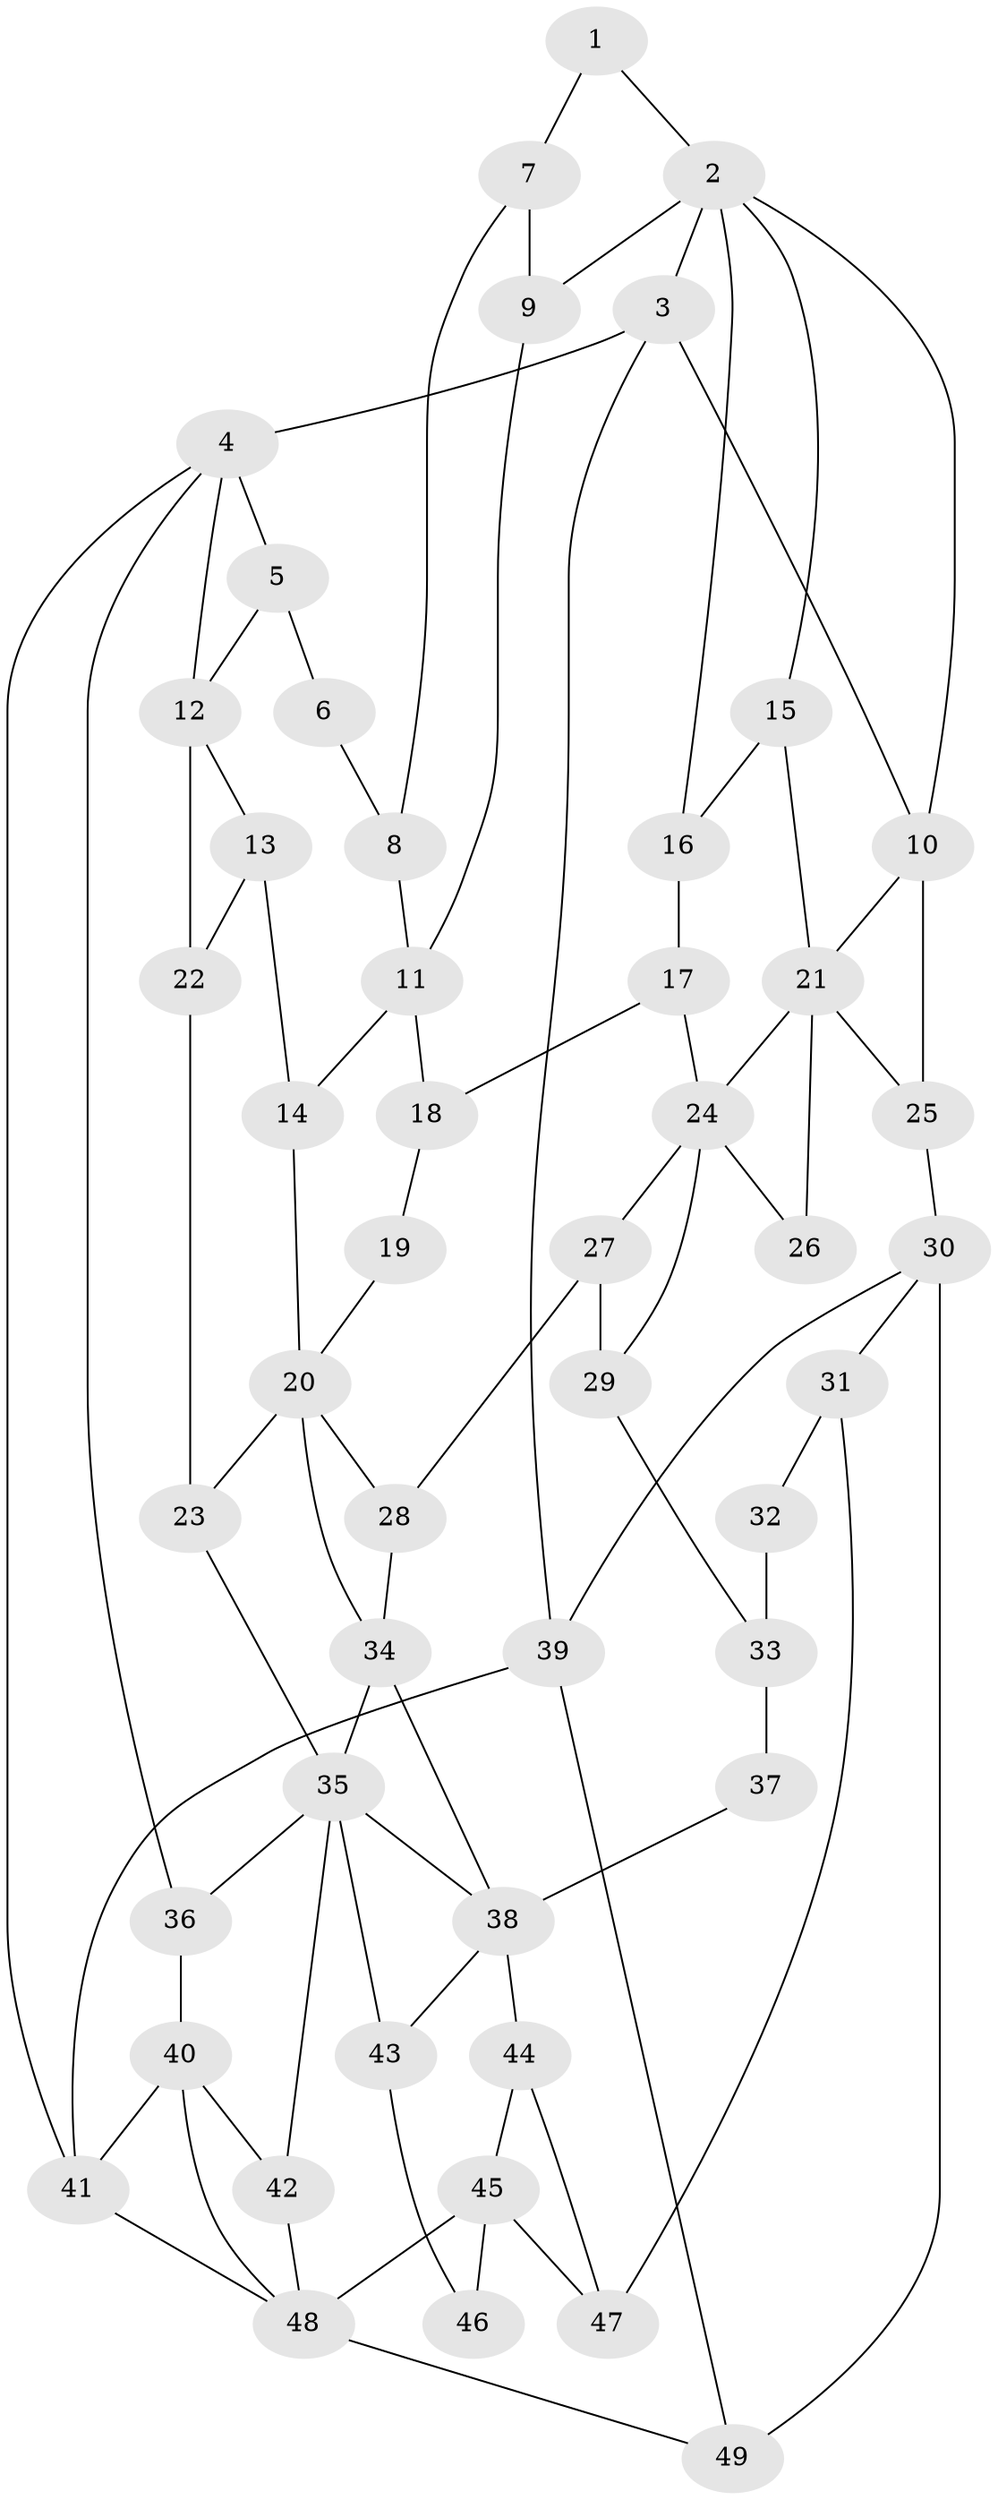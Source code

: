 // original degree distribution, {3: 0.02040816326530612, 4: 0.21428571428571427, 5: 0.5714285714285714, 6: 0.19387755102040816}
// Generated by graph-tools (version 1.1) at 2025/38/03/09/25 02:38:50]
// undirected, 49 vertices, 84 edges
graph export_dot {
graph [start="1"]
  node [color=gray90,style=filled];
  1;
  2;
  3;
  4;
  5;
  6;
  7;
  8;
  9;
  10;
  11;
  12;
  13;
  14;
  15;
  16;
  17;
  18;
  19;
  20;
  21;
  22;
  23;
  24;
  25;
  26;
  27;
  28;
  29;
  30;
  31;
  32;
  33;
  34;
  35;
  36;
  37;
  38;
  39;
  40;
  41;
  42;
  43;
  44;
  45;
  46;
  47;
  48;
  49;
  1 -- 2 [weight=1.0];
  1 -- 7 [weight=1.0];
  2 -- 3 [weight=1.0];
  2 -- 9 [weight=1.0];
  2 -- 10 [weight=1.0];
  2 -- 15 [weight=1.0];
  2 -- 16 [weight=1.0];
  3 -- 4 [weight=1.0];
  3 -- 10 [weight=1.0];
  3 -- 39 [weight=1.0];
  4 -- 5 [weight=2.0];
  4 -- 12 [weight=1.0];
  4 -- 36 [weight=1.0];
  4 -- 41 [weight=1.0];
  5 -- 6 [weight=2.0];
  5 -- 12 [weight=2.0];
  6 -- 8 [weight=1.0];
  7 -- 8 [weight=1.0];
  7 -- 9 [weight=1.0];
  8 -- 11 [weight=1.0];
  9 -- 11 [weight=1.0];
  10 -- 21 [weight=1.0];
  10 -- 25 [weight=2.0];
  11 -- 14 [weight=1.0];
  11 -- 18 [weight=1.0];
  12 -- 13 [weight=1.0];
  12 -- 22 [weight=1.0];
  13 -- 14 [weight=1.0];
  13 -- 22 [weight=1.0];
  14 -- 20 [weight=1.0];
  15 -- 16 [weight=1.0];
  15 -- 21 [weight=1.0];
  16 -- 17 [weight=1.0];
  17 -- 18 [weight=1.0];
  17 -- 24 [weight=1.0];
  18 -- 19 [weight=1.0];
  19 -- 20 [weight=2.0];
  20 -- 23 [weight=1.0];
  20 -- 28 [weight=1.0];
  20 -- 34 [weight=1.0];
  21 -- 24 [weight=1.0];
  21 -- 25 [weight=1.0];
  21 -- 26 [weight=1.0];
  22 -- 23 [weight=1.0];
  23 -- 35 [weight=1.0];
  24 -- 26 [weight=2.0];
  24 -- 27 [weight=1.0];
  24 -- 29 [weight=1.0];
  25 -- 30 [weight=2.0];
  27 -- 28 [weight=1.0];
  27 -- 29 [weight=1.0];
  28 -- 34 [weight=1.0];
  29 -- 33 [weight=1.0];
  30 -- 31 [weight=2.0];
  30 -- 39 [weight=1.0];
  30 -- 49 [weight=1.0];
  31 -- 32 [weight=2.0];
  31 -- 47 [weight=1.0];
  32 -- 33 [weight=1.0];
  33 -- 37 [weight=1.0];
  34 -- 35 [weight=1.0];
  34 -- 38 [weight=1.0];
  35 -- 36 [weight=1.0];
  35 -- 38 [weight=1.0];
  35 -- 42 [weight=1.0];
  35 -- 43 [weight=1.0];
  36 -- 40 [weight=2.0];
  37 -- 38 [weight=2.0];
  38 -- 43 [weight=1.0];
  38 -- 44 [weight=1.0];
  39 -- 41 [weight=1.0];
  39 -- 49 [weight=1.0];
  40 -- 41 [weight=1.0];
  40 -- 42 [weight=2.0];
  40 -- 48 [weight=1.0];
  41 -- 48 [weight=1.0];
  42 -- 48 [weight=1.0];
  43 -- 46 [weight=1.0];
  44 -- 45 [weight=1.0];
  44 -- 47 [weight=1.0];
  45 -- 46 [weight=2.0];
  45 -- 47 [weight=1.0];
  45 -- 48 [weight=2.0];
  48 -- 49 [weight=1.0];
}

